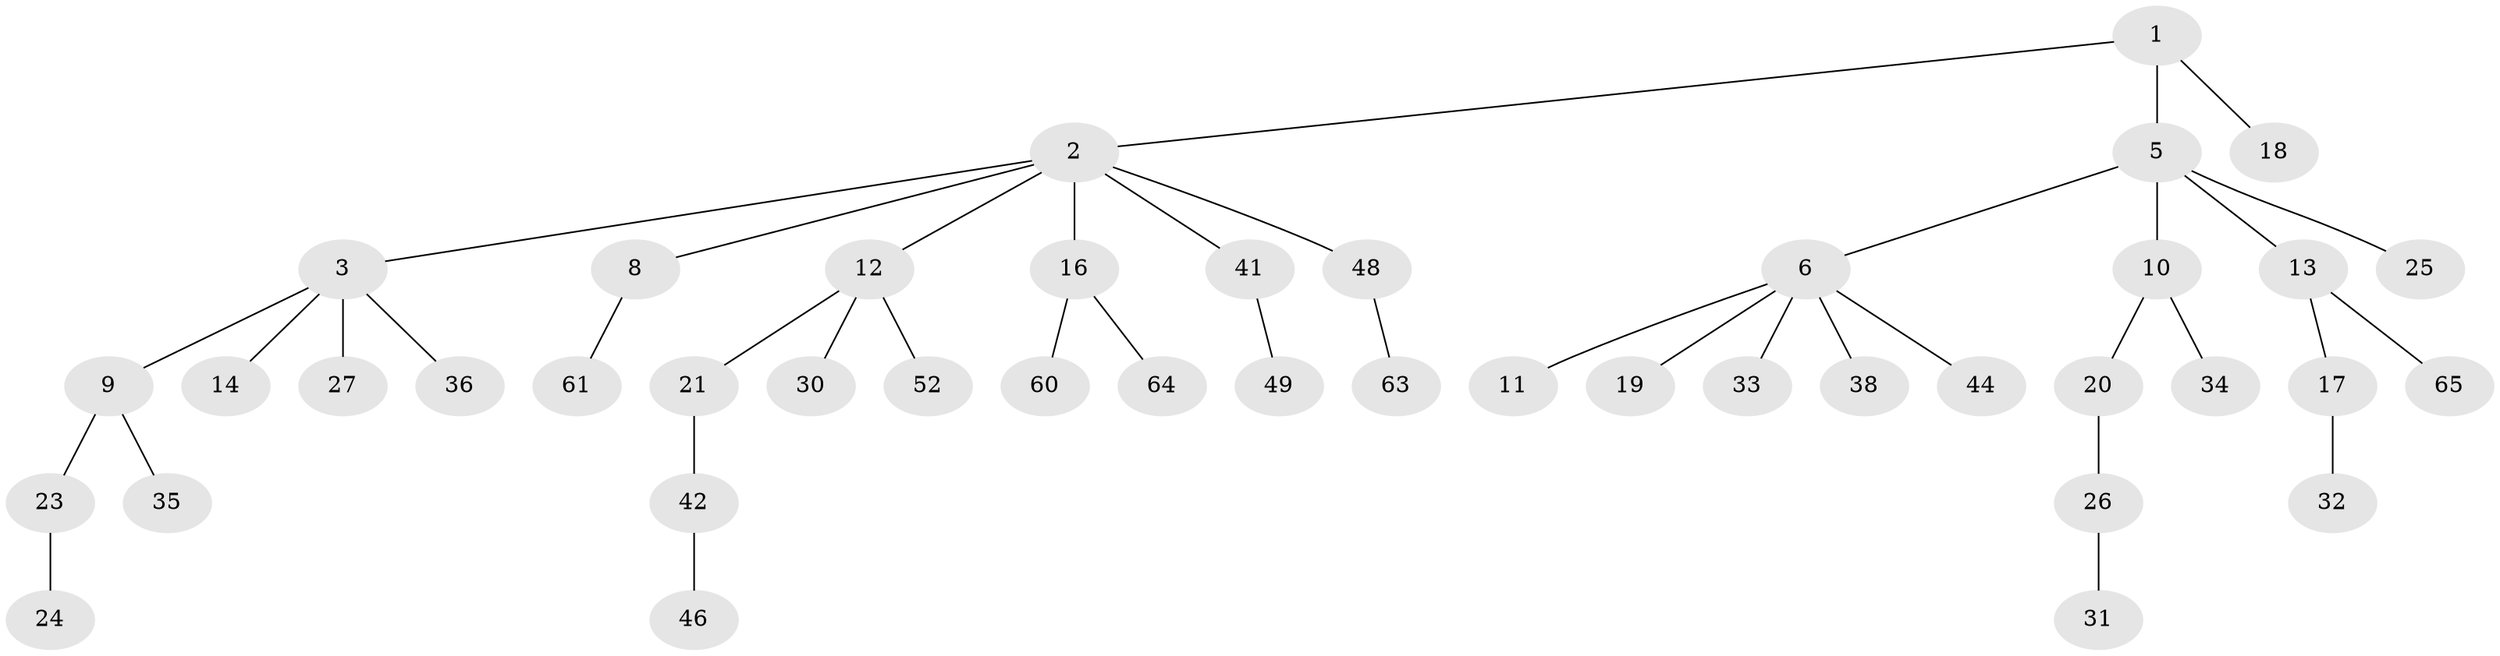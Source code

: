 // Generated by graph-tools (version 1.1) at 2025/52/02/27/25 19:52:12]
// undirected, 43 vertices, 42 edges
graph export_dot {
graph [start="1"]
  node [color=gray90,style=filled];
  1;
  2 [super="+7"];
  3 [super="+4"];
  5 [super="+47"];
  6 [super="+22"];
  8 [super="+40"];
  9 [super="+45"];
  10 [super="+37"];
  11 [super="+15"];
  12 [super="+29"];
  13 [super="+54"];
  14 [super="+58"];
  16 [super="+28"];
  17;
  18 [super="+57"];
  19;
  20 [super="+55"];
  21;
  23;
  24 [super="+50"];
  25;
  26;
  27;
  30;
  31 [super="+56"];
  32 [super="+59"];
  33 [super="+39"];
  34;
  35;
  36;
  38;
  41 [super="+51"];
  42 [super="+43"];
  44;
  46;
  48 [super="+53"];
  49;
  52;
  60 [super="+62"];
  61;
  63;
  64;
  65;
  1 -- 2;
  1 -- 5;
  1 -- 18;
  2 -- 3;
  2 -- 8;
  2 -- 12;
  2 -- 16;
  2 -- 41;
  2 -- 48;
  3 -- 9;
  3 -- 36;
  3 -- 27;
  3 -- 14;
  5 -- 6;
  5 -- 10;
  5 -- 13;
  5 -- 25;
  6 -- 11;
  6 -- 19;
  6 -- 33;
  6 -- 38;
  6 -- 44;
  8 -- 61;
  9 -- 23;
  9 -- 35;
  10 -- 20;
  10 -- 34;
  12 -- 21;
  12 -- 52;
  12 -- 30;
  13 -- 17;
  13 -- 65;
  16 -- 64;
  16 -- 60;
  17 -- 32;
  20 -- 26;
  21 -- 42;
  23 -- 24;
  26 -- 31;
  41 -- 49;
  42 -- 46;
  48 -- 63;
}
